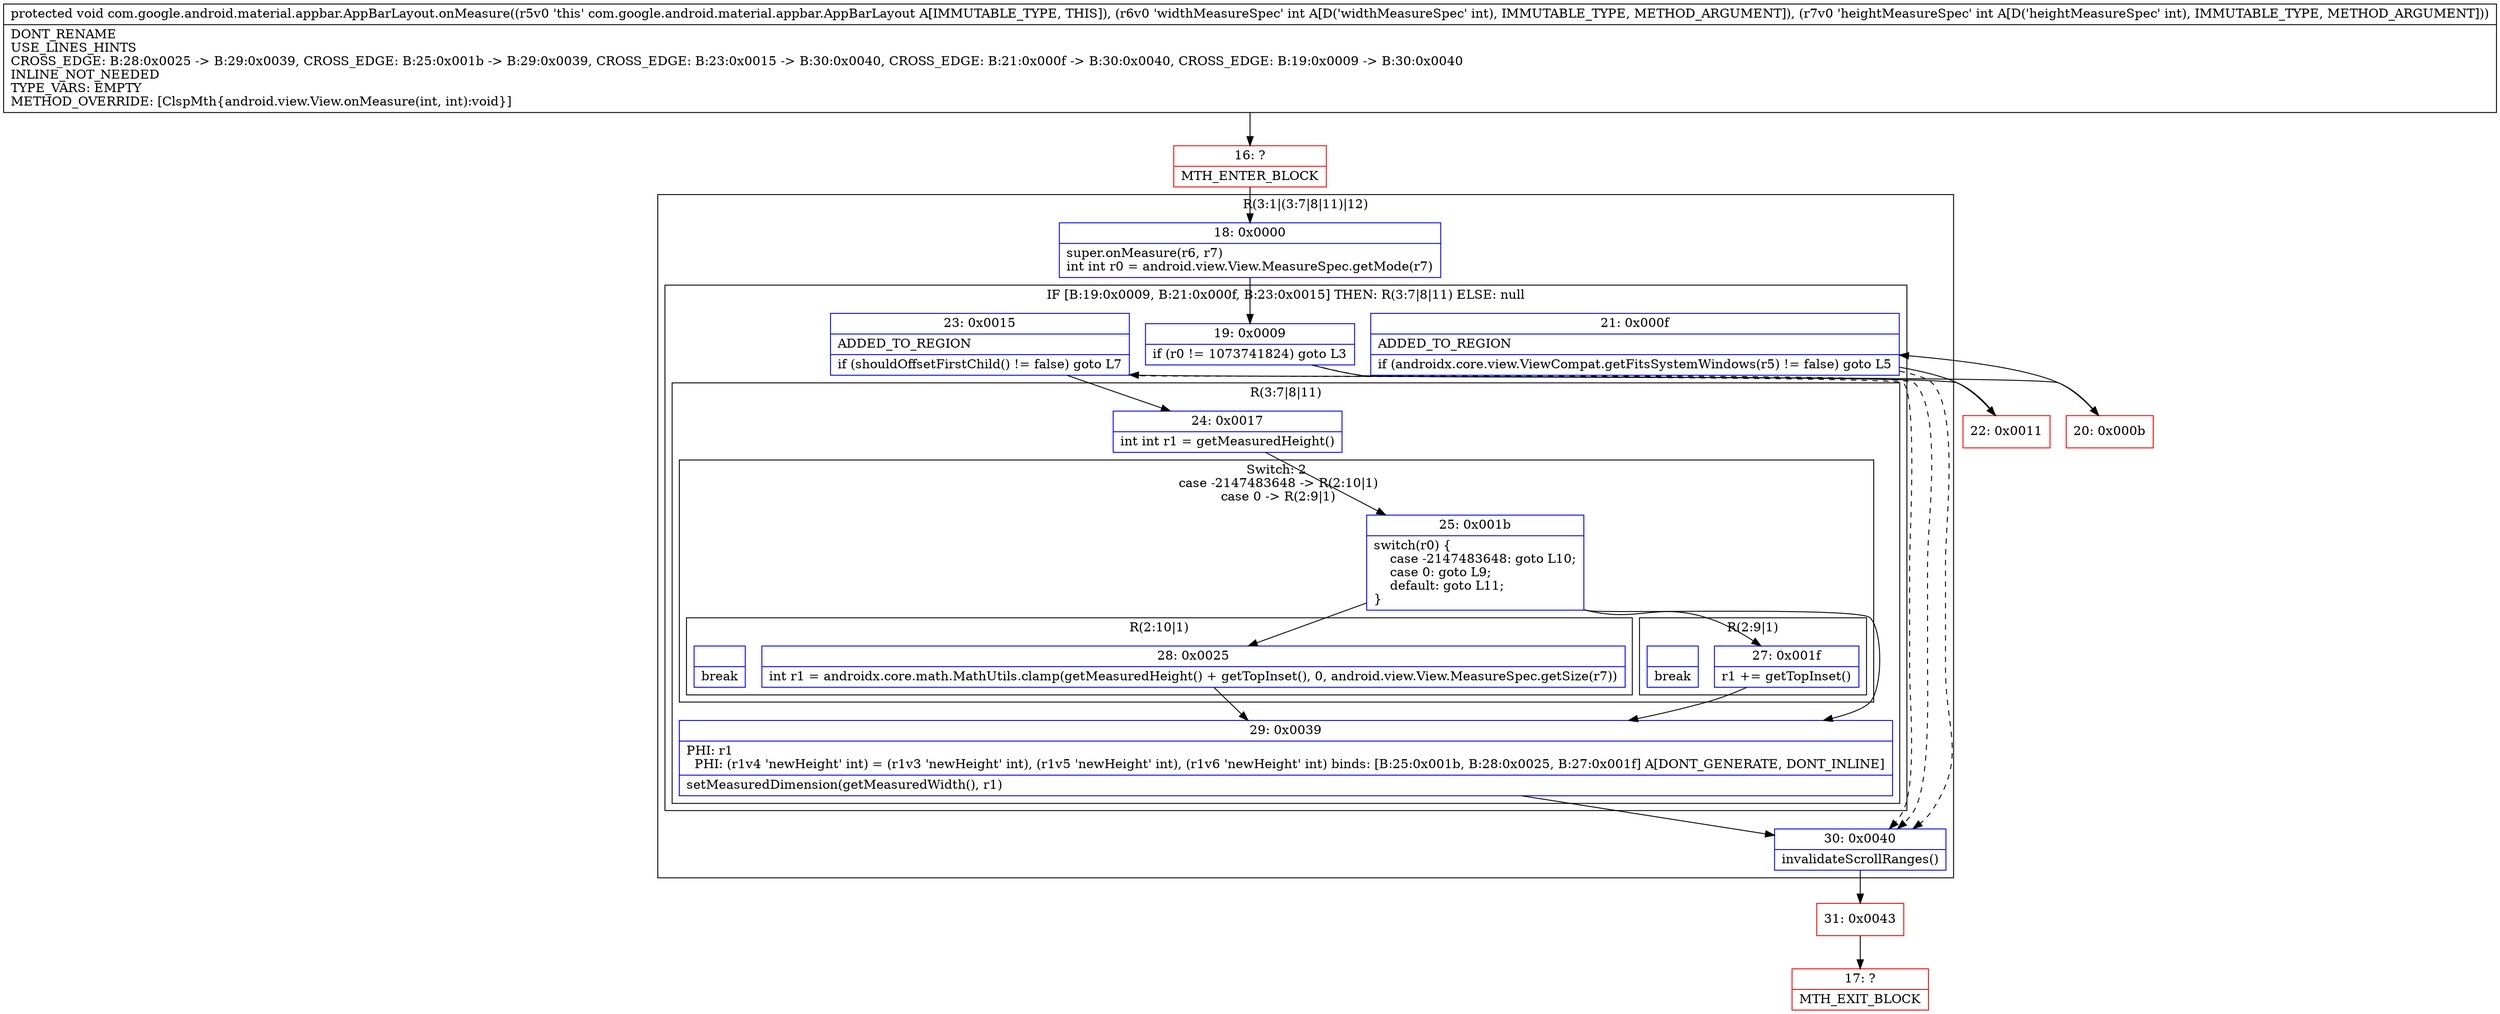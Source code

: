 digraph "CFG forcom.google.android.material.appbar.AppBarLayout.onMeasure(II)V" {
subgraph cluster_Region_1793238532 {
label = "R(3:1|(3:7|8|11)|12)";
node [shape=record,color=blue];
Node_18 [shape=record,label="{18\:\ 0x0000|super.onMeasure(r6, r7)\lint int r0 = android.view.View.MeasureSpec.getMode(r7)\l}"];
subgraph cluster_IfRegion_584137232 {
label = "IF [B:19:0x0009, B:21:0x000f, B:23:0x0015] THEN: R(3:7|8|11) ELSE: null";
node [shape=record,color=blue];
Node_19 [shape=record,label="{19\:\ 0x0009|if (r0 != 1073741824) goto L3\l}"];
Node_21 [shape=record,label="{21\:\ 0x000f|ADDED_TO_REGION\l|if (androidx.core.view.ViewCompat.getFitsSystemWindows(r5) != false) goto L5\l}"];
Node_23 [shape=record,label="{23\:\ 0x0015|ADDED_TO_REGION\l|if (shouldOffsetFirstChild() != false) goto L7\l}"];
subgraph cluster_Region_1312107451 {
label = "R(3:7|8|11)";
node [shape=record,color=blue];
Node_24 [shape=record,label="{24\:\ 0x0017|int int r1 = getMeasuredHeight()\l}"];
subgraph cluster_SwitchRegion_487410277 {
label = "Switch: 2
 case -2147483648 -> R(2:10|1)
 case 0 -> R(2:9|1)";
node [shape=record,color=blue];
Node_25 [shape=record,label="{25\:\ 0x001b|switch(r0) \{\l    case \-2147483648: goto L10;\l    case 0: goto L9;\l    default: goto L11;\l\}\l}"];
subgraph cluster_Region_823686911 {
label = "R(2:10|1)";
node [shape=record,color=blue];
Node_28 [shape=record,label="{28\:\ 0x0025|int r1 = androidx.core.math.MathUtils.clamp(getMeasuredHeight() + getTopInset(), 0, android.view.View.MeasureSpec.getSize(r7))\l}"];
Node_InsnContainer_153393850 [shape=record,label="{|break\l}"];
}
subgraph cluster_Region_439540598 {
label = "R(2:9|1)";
node [shape=record,color=blue];
Node_27 [shape=record,label="{27\:\ 0x001f|r1 += getTopInset()\l}"];
Node_InsnContainer_813738735 [shape=record,label="{|break\l}"];
}
}
Node_29 [shape=record,label="{29\:\ 0x0039|PHI: r1 \l  PHI: (r1v4 'newHeight' int) = (r1v3 'newHeight' int), (r1v5 'newHeight' int), (r1v6 'newHeight' int) binds: [B:25:0x001b, B:28:0x0025, B:27:0x001f] A[DONT_GENERATE, DONT_INLINE]\l|setMeasuredDimension(getMeasuredWidth(), r1)\l}"];
}
}
Node_30 [shape=record,label="{30\:\ 0x0040|invalidateScrollRanges()\l}"];
}
Node_16 [shape=record,color=red,label="{16\:\ ?|MTH_ENTER_BLOCK\l}"];
Node_20 [shape=record,color=red,label="{20\:\ 0x000b}"];
Node_22 [shape=record,color=red,label="{22\:\ 0x0011}"];
Node_31 [shape=record,color=red,label="{31\:\ 0x0043}"];
Node_17 [shape=record,color=red,label="{17\:\ ?|MTH_EXIT_BLOCK\l}"];
MethodNode[shape=record,label="{protected void com.google.android.material.appbar.AppBarLayout.onMeasure((r5v0 'this' com.google.android.material.appbar.AppBarLayout A[IMMUTABLE_TYPE, THIS]), (r6v0 'widthMeasureSpec' int A[D('widthMeasureSpec' int), IMMUTABLE_TYPE, METHOD_ARGUMENT]), (r7v0 'heightMeasureSpec' int A[D('heightMeasureSpec' int), IMMUTABLE_TYPE, METHOD_ARGUMENT]))  | DONT_RENAME\lUSE_LINES_HINTS\lCROSS_EDGE: B:28:0x0025 \-\> B:29:0x0039, CROSS_EDGE: B:25:0x001b \-\> B:29:0x0039, CROSS_EDGE: B:23:0x0015 \-\> B:30:0x0040, CROSS_EDGE: B:21:0x000f \-\> B:30:0x0040, CROSS_EDGE: B:19:0x0009 \-\> B:30:0x0040\lINLINE_NOT_NEEDED\lTYPE_VARS: EMPTY\lMETHOD_OVERRIDE: [ClspMth\{android.view.View.onMeasure(int, int):void\}]\l}"];
MethodNode -> Node_16;Node_18 -> Node_19;
Node_19 -> Node_20;
Node_19 -> Node_30[style=dashed];
Node_21 -> Node_22;
Node_21 -> Node_30[style=dashed];
Node_23 -> Node_24;
Node_23 -> Node_30[style=dashed];
Node_24 -> Node_25;
Node_25 -> Node_27;
Node_25 -> Node_28;
Node_25 -> Node_29;
Node_28 -> Node_29;
Node_27 -> Node_29;
Node_29 -> Node_30;
Node_30 -> Node_31;
Node_16 -> Node_18;
Node_20 -> Node_21;
Node_22 -> Node_23;
Node_31 -> Node_17;
}

